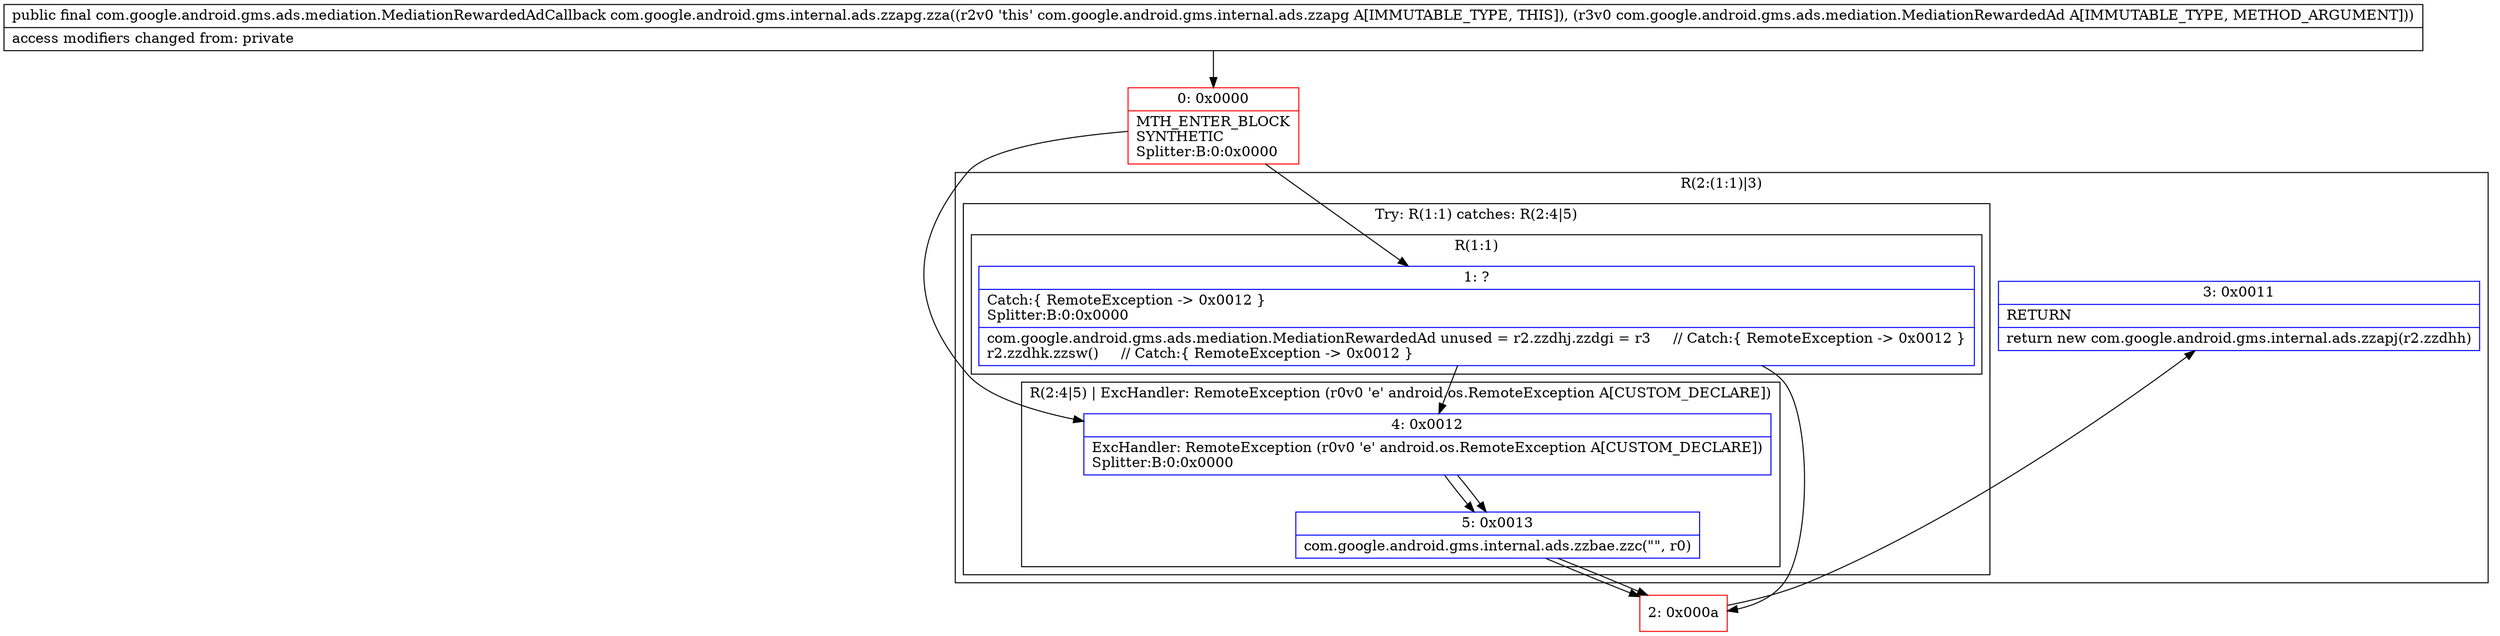 digraph "CFG forcom.google.android.gms.internal.ads.zzapg.zza(Lcom\/google\/android\/gms\/ads\/mediation\/MediationRewardedAd;)Lcom\/google\/android\/gms\/ads\/mediation\/MediationRewardedAdCallback;" {
subgraph cluster_Region_1431055063 {
label = "R(2:(1:1)|3)";
node [shape=record,color=blue];
subgraph cluster_TryCatchRegion_145534199 {
label = "Try: R(1:1) catches: R(2:4|5)";
node [shape=record,color=blue];
subgraph cluster_Region_168983430 {
label = "R(1:1)";
node [shape=record,color=blue];
Node_1 [shape=record,label="{1\:\ ?|Catch:\{ RemoteException \-\> 0x0012 \}\lSplitter:B:0:0x0000\l|com.google.android.gms.ads.mediation.MediationRewardedAd unused = r2.zzdhj.zzdgi = r3     \/\/ Catch:\{ RemoteException \-\> 0x0012 \}\lr2.zzdhk.zzsw()     \/\/ Catch:\{ RemoteException \-\> 0x0012 \}\l}"];
}
subgraph cluster_Region_842939777 {
label = "R(2:4|5) | ExcHandler: RemoteException (r0v0 'e' android.os.RemoteException A[CUSTOM_DECLARE])\l";
node [shape=record,color=blue];
Node_4 [shape=record,label="{4\:\ 0x0012|ExcHandler: RemoteException (r0v0 'e' android.os.RemoteException A[CUSTOM_DECLARE])\lSplitter:B:0:0x0000\l}"];
Node_5 [shape=record,label="{5\:\ 0x0013|com.google.android.gms.internal.ads.zzbae.zzc(\"\", r0)\l}"];
}
}
Node_3 [shape=record,label="{3\:\ 0x0011|RETURN\l|return new com.google.android.gms.internal.ads.zzapj(r2.zzdhh)\l}"];
}
subgraph cluster_Region_842939777 {
label = "R(2:4|5) | ExcHandler: RemoteException (r0v0 'e' android.os.RemoteException A[CUSTOM_DECLARE])\l";
node [shape=record,color=blue];
Node_4 [shape=record,label="{4\:\ 0x0012|ExcHandler: RemoteException (r0v0 'e' android.os.RemoteException A[CUSTOM_DECLARE])\lSplitter:B:0:0x0000\l}"];
Node_5 [shape=record,label="{5\:\ 0x0013|com.google.android.gms.internal.ads.zzbae.zzc(\"\", r0)\l}"];
}
Node_0 [shape=record,color=red,label="{0\:\ 0x0000|MTH_ENTER_BLOCK\lSYNTHETIC\lSplitter:B:0:0x0000\l}"];
Node_2 [shape=record,color=red,label="{2\:\ 0x000a}"];
MethodNode[shape=record,label="{public final com.google.android.gms.ads.mediation.MediationRewardedAdCallback com.google.android.gms.internal.ads.zzapg.zza((r2v0 'this' com.google.android.gms.internal.ads.zzapg A[IMMUTABLE_TYPE, THIS]), (r3v0 com.google.android.gms.ads.mediation.MediationRewardedAd A[IMMUTABLE_TYPE, METHOD_ARGUMENT]))  | access modifiers changed from: private\l}"];
MethodNode -> Node_0;
Node_1 -> Node_2;
Node_1 -> Node_4;
Node_4 -> Node_5;
Node_5 -> Node_2;
Node_4 -> Node_5;
Node_5 -> Node_2;
Node_0 -> Node_1;
Node_0 -> Node_4;
Node_2 -> Node_3;
}

